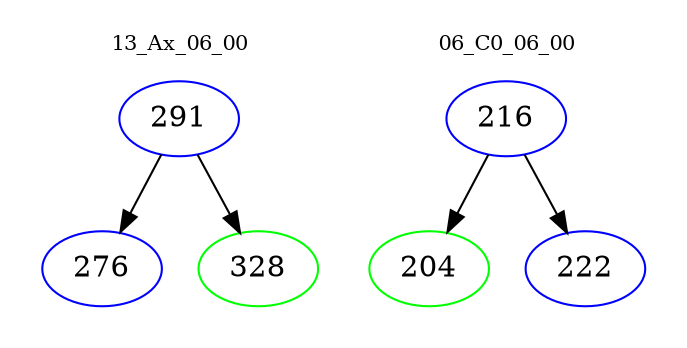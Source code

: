 digraph{
subgraph cluster_0 {
color = white
label = "13_Ax_06_00";
fontsize=10;
T0_291 [label="291", color="blue"]
T0_291 -> T0_276 [color="black"]
T0_276 [label="276", color="blue"]
T0_291 -> T0_328 [color="black"]
T0_328 [label="328", color="green"]
}
subgraph cluster_1 {
color = white
label = "06_C0_06_00";
fontsize=10;
T1_216 [label="216", color="blue"]
T1_216 -> T1_204 [color="black"]
T1_204 [label="204", color="green"]
T1_216 -> T1_222 [color="black"]
T1_222 [label="222", color="blue"]
}
}
